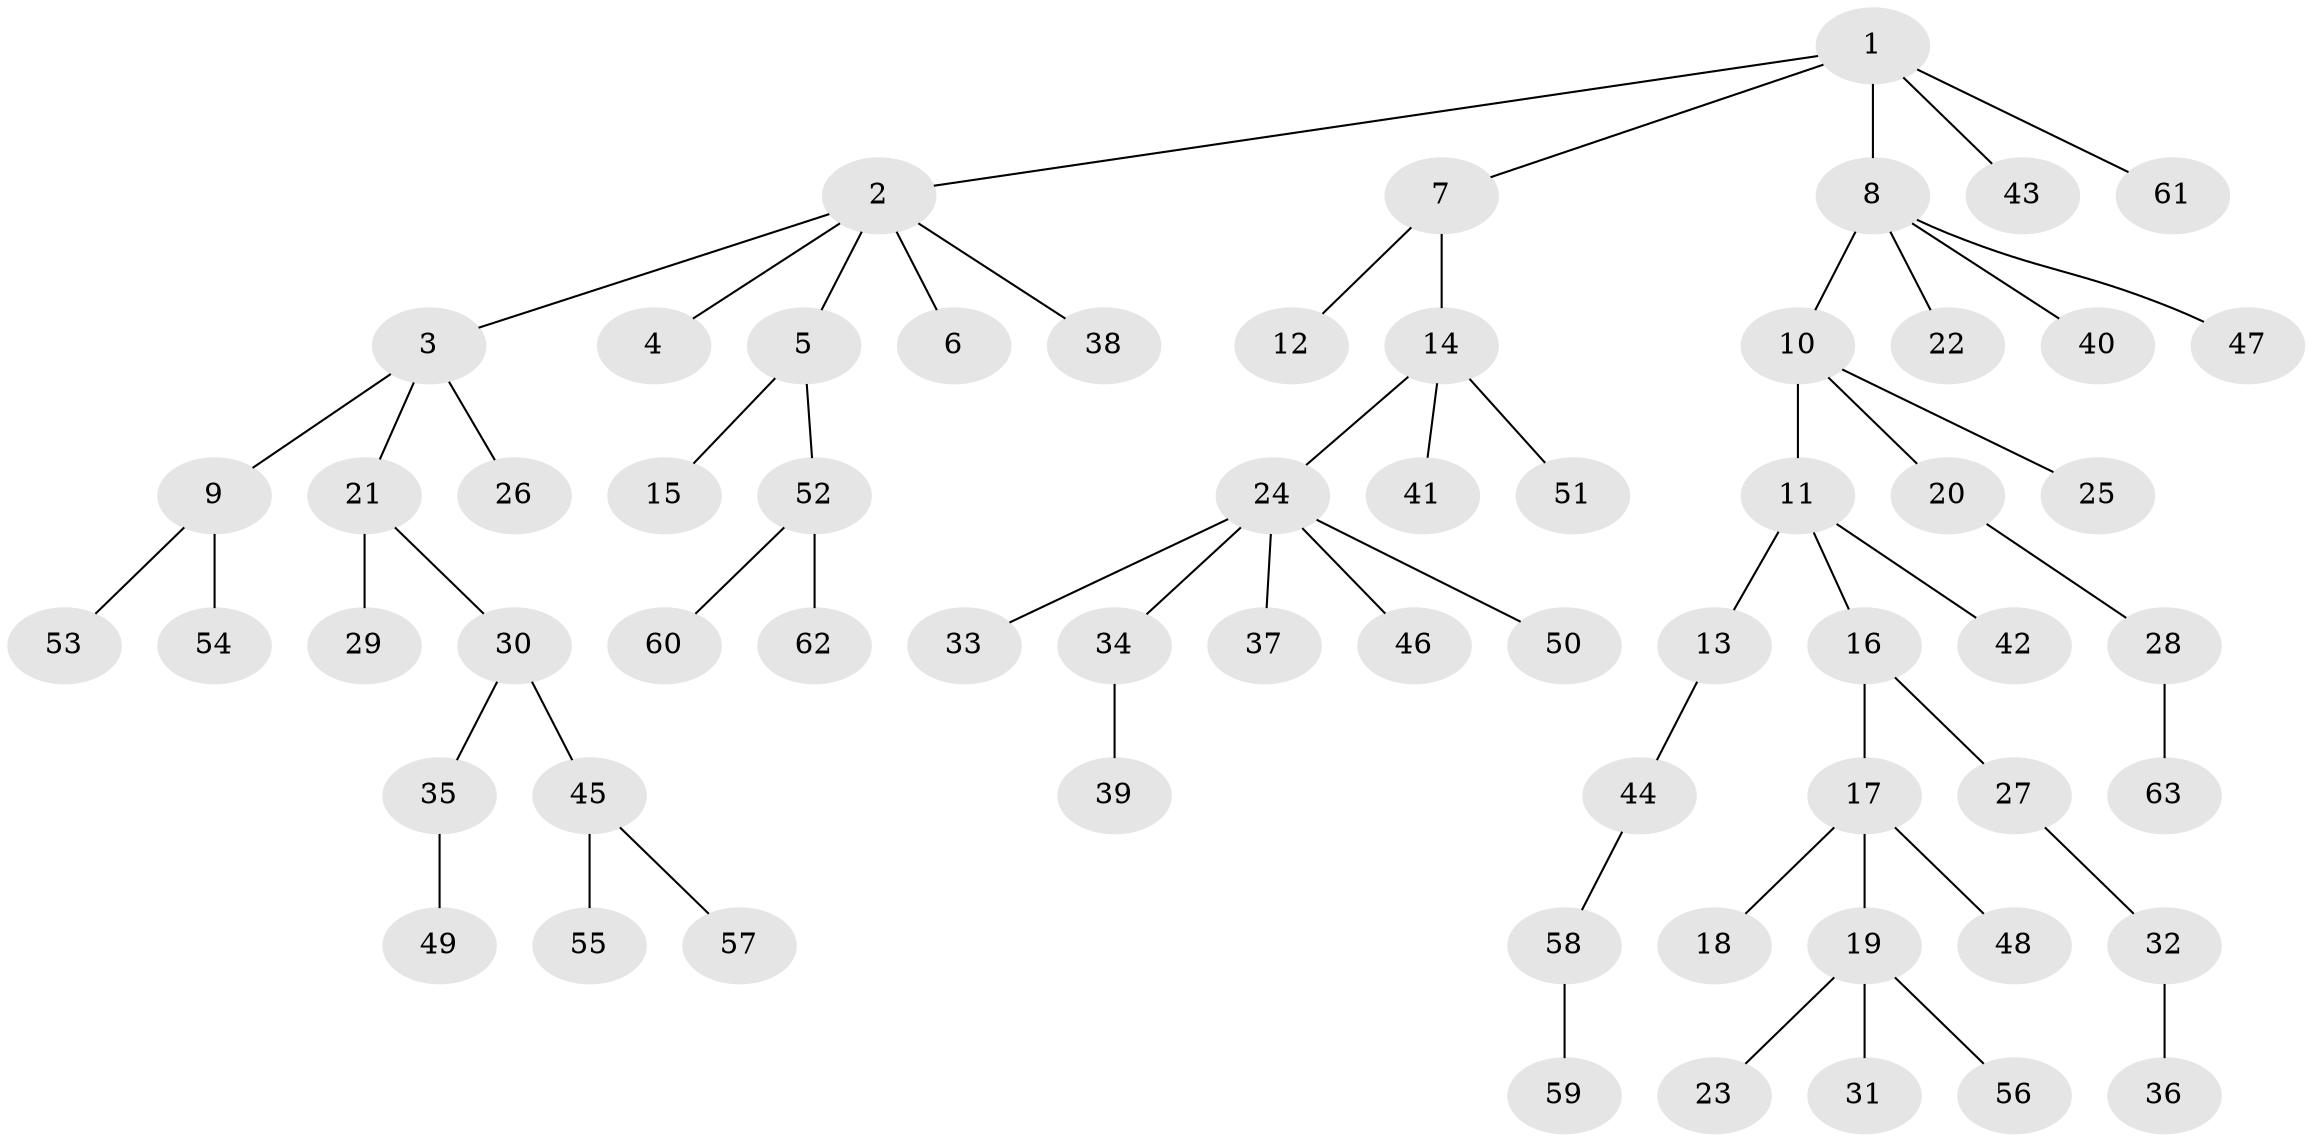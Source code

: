 // coarse degree distribution, {13: 0.05555555555555555, 3: 0.1111111111111111, 1: 0.8333333333333334}
// Generated by graph-tools (version 1.1) at 2025/19/03/04/25 18:19:14]
// undirected, 63 vertices, 62 edges
graph export_dot {
graph [start="1"]
  node [color=gray90,style=filled];
  1;
  2;
  3;
  4;
  5;
  6;
  7;
  8;
  9;
  10;
  11;
  12;
  13;
  14;
  15;
  16;
  17;
  18;
  19;
  20;
  21;
  22;
  23;
  24;
  25;
  26;
  27;
  28;
  29;
  30;
  31;
  32;
  33;
  34;
  35;
  36;
  37;
  38;
  39;
  40;
  41;
  42;
  43;
  44;
  45;
  46;
  47;
  48;
  49;
  50;
  51;
  52;
  53;
  54;
  55;
  56;
  57;
  58;
  59;
  60;
  61;
  62;
  63;
  1 -- 2;
  1 -- 7;
  1 -- 8;
  1 -- 43;
  1 -- 61;
  2 -- 3;
  2 -- 4;
  2 -- 5;
  2 -- 6;
  2 -- 38;
  3 -- 9;
  3 -- 21;
  3 -- 26;
  5 -- 15;
  5 -- 52;
  7 -- 12;
  7 -- 14;
  8 -- 10;
  8 -- 22;
  8 -- 40;
  8 -- 47;
  9 -- 53;
  9 -- 54;
  10 -- 11;
  10 -- 20;
  10 -- 25;
  11 -- 13;
  11 -- 16;
  11 -- 42;
  13 -- 44;
  14 -- 24;
  14 -- 41;
  14 -- 51;
  16 -- 17;
  16 -- 27;
  17 -- 18;
  17 -- 19;
  17 -- 48;
  19 -- 23;
  19 -- 31;
  19 -- 56;
  20 -- 28;
  21 -- 29;
  21 -- 30;
  24 -- 33;
  24 -- 34;
  24 -- 37;
  24 -- 46;
  24 -- 50;
  27 -- 32;
  28 -- 63;
  30 -- 35;
  30 -- 45;
  32 -- 36;
  34 -- 39;
  35 -- 49;
  44 -- 58;
  45 -- 55;
  45 -- 57;
  52 -- 60;
  52 -- 62;
  58 -- 59;
}
